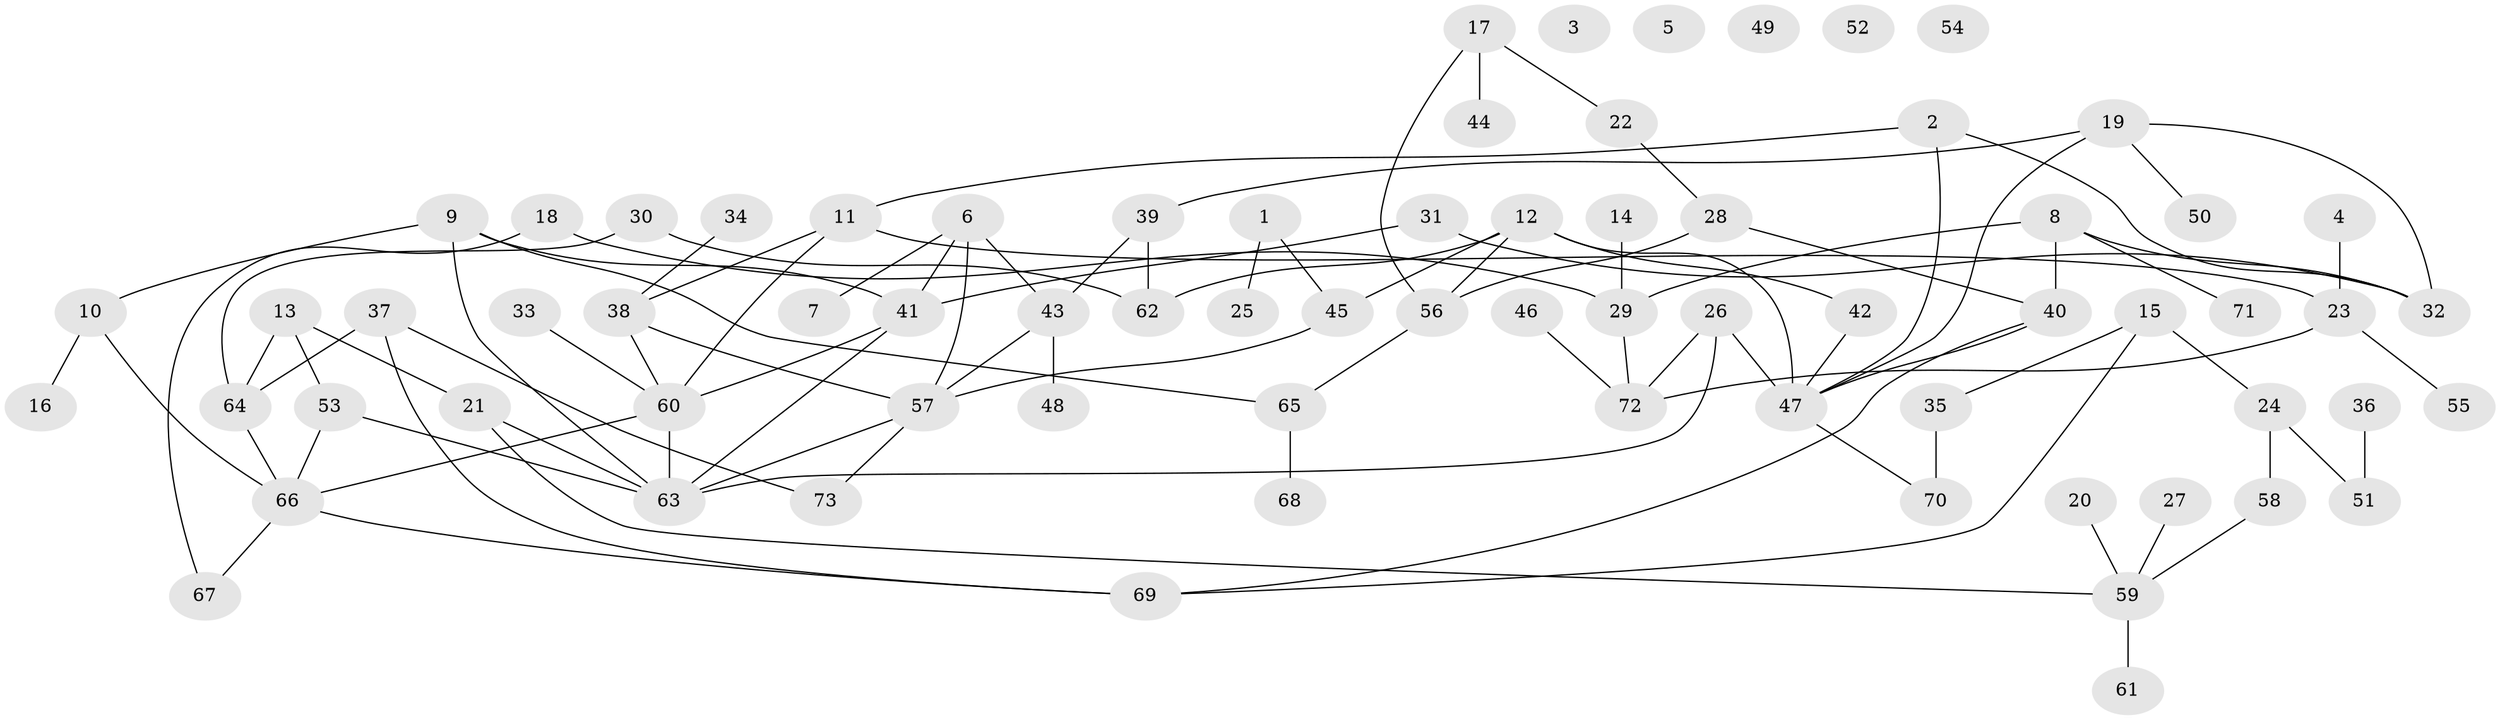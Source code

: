 // Generated by graph-tools (version 1.1) at 2025/25/03/09/25 03:25:19]
// undirected, 73 vertices, 97 edges
graph export_dot {
graph [start="1"]
  node [color=gray90,style=filled];
  1;
  2;
  3;
  4;
  5;
  6;
  7;
  8;
  9;
  10;
  11;
  12;
  13;
  14;
  15;
  16;
  17;
  18;
  19;
  20;
  21;
  22;
  23;
  24;
  25;
  26;
  27;
  28;
  29;
  30;
  31;
  32;
  33;
  34;
  35;
  36;
  37;
  38;
  39;
  40;
  41;
  42;
  43;
  44;
  45;
  46;
  47;
  48;
  49;
  50;
  51;
  52;
  53;
  54;
  55;
  56;
  57;
  58;
  59;
  60;
  61;
  62;
  63;
  64;
  65;
  66;
  67;
  68;
  69;
  70;
  71;
  72;
  73;
  1 -- 25;
  1 -- 45;
  2 -- 11;
  2 -- 32;
  2 -- 47;
  4 -- 23;
  6 -- 7;
  6 -- 41;
  6 -- 43;
  6 -- 57;
  8 -- 29;
  8 -- 32;
  8 -- 40;
  8 -- 71;
  9 -- 10;
  9 -- 41;
  9 -- 63;
  9 -- 65;
  10 -- 16;
  10 -- 66;
  11 -- 23;
  11 -- 38;
  11 -- 60;
  12 -- 42;
  12 -- 45;
  12 -- 47;
  12 -- 56;
  12 -- 62;
  13 -- 21;
  13 -- 53;
  13 -- 64;
  14 -- 29;
  15 -- 24;
  15 -- 35;
  15 -- 69;
  17 -- 22;
  17 -- 44;
  17 -- 56;
  18 -- 29;
  18 -- 67;
  19 -- 32;
  19 -- 39;
  19 -- 47;
  19 -- 50;
  20 -- 59;
  21 -- 59;
  21 -- 63;
  22 -- 28;
  23 -- 55;
  23 -- 72;
  24 -- 51;
  24 -- 58;
  26 -- 47;
  26 -- 63;
  26 -- 72;
  27 -- 59;
  28 -- 40;
  28 -- 56;
  29 -- 72;
  30 -- 62;
  30 -- 64;
  31 -- 32;
  31 -- 41;
  33 -- 60;
  34 -- 38;
  35 -- 70;
  36 -- 51;
  37 -- 64;
  37 -- 69;
  37 -- 73;
  38 -- 57;
  38 -- 60;
  39 -- 43;
  39 -- 62;
  40 -- 47;
  40 -- 69;
  41 -- 60;
  41 -- 63;
  42 -- 47;
  43 -- 48;
  43 -- 57;
  45 -- 57;
  46 -- 72;
  47 -- 70;
  53 -- 63;
  53 -- 66;
  56 -- 65;
  57 -- 63;
  57 -- 73;
  58 -- 59;
  59 -- 61;
  60 -- 63;
  60 -- 66;
  64 -- 66;
  65 -- 68;
  66 -- 67;
  66 -- 69;
}
